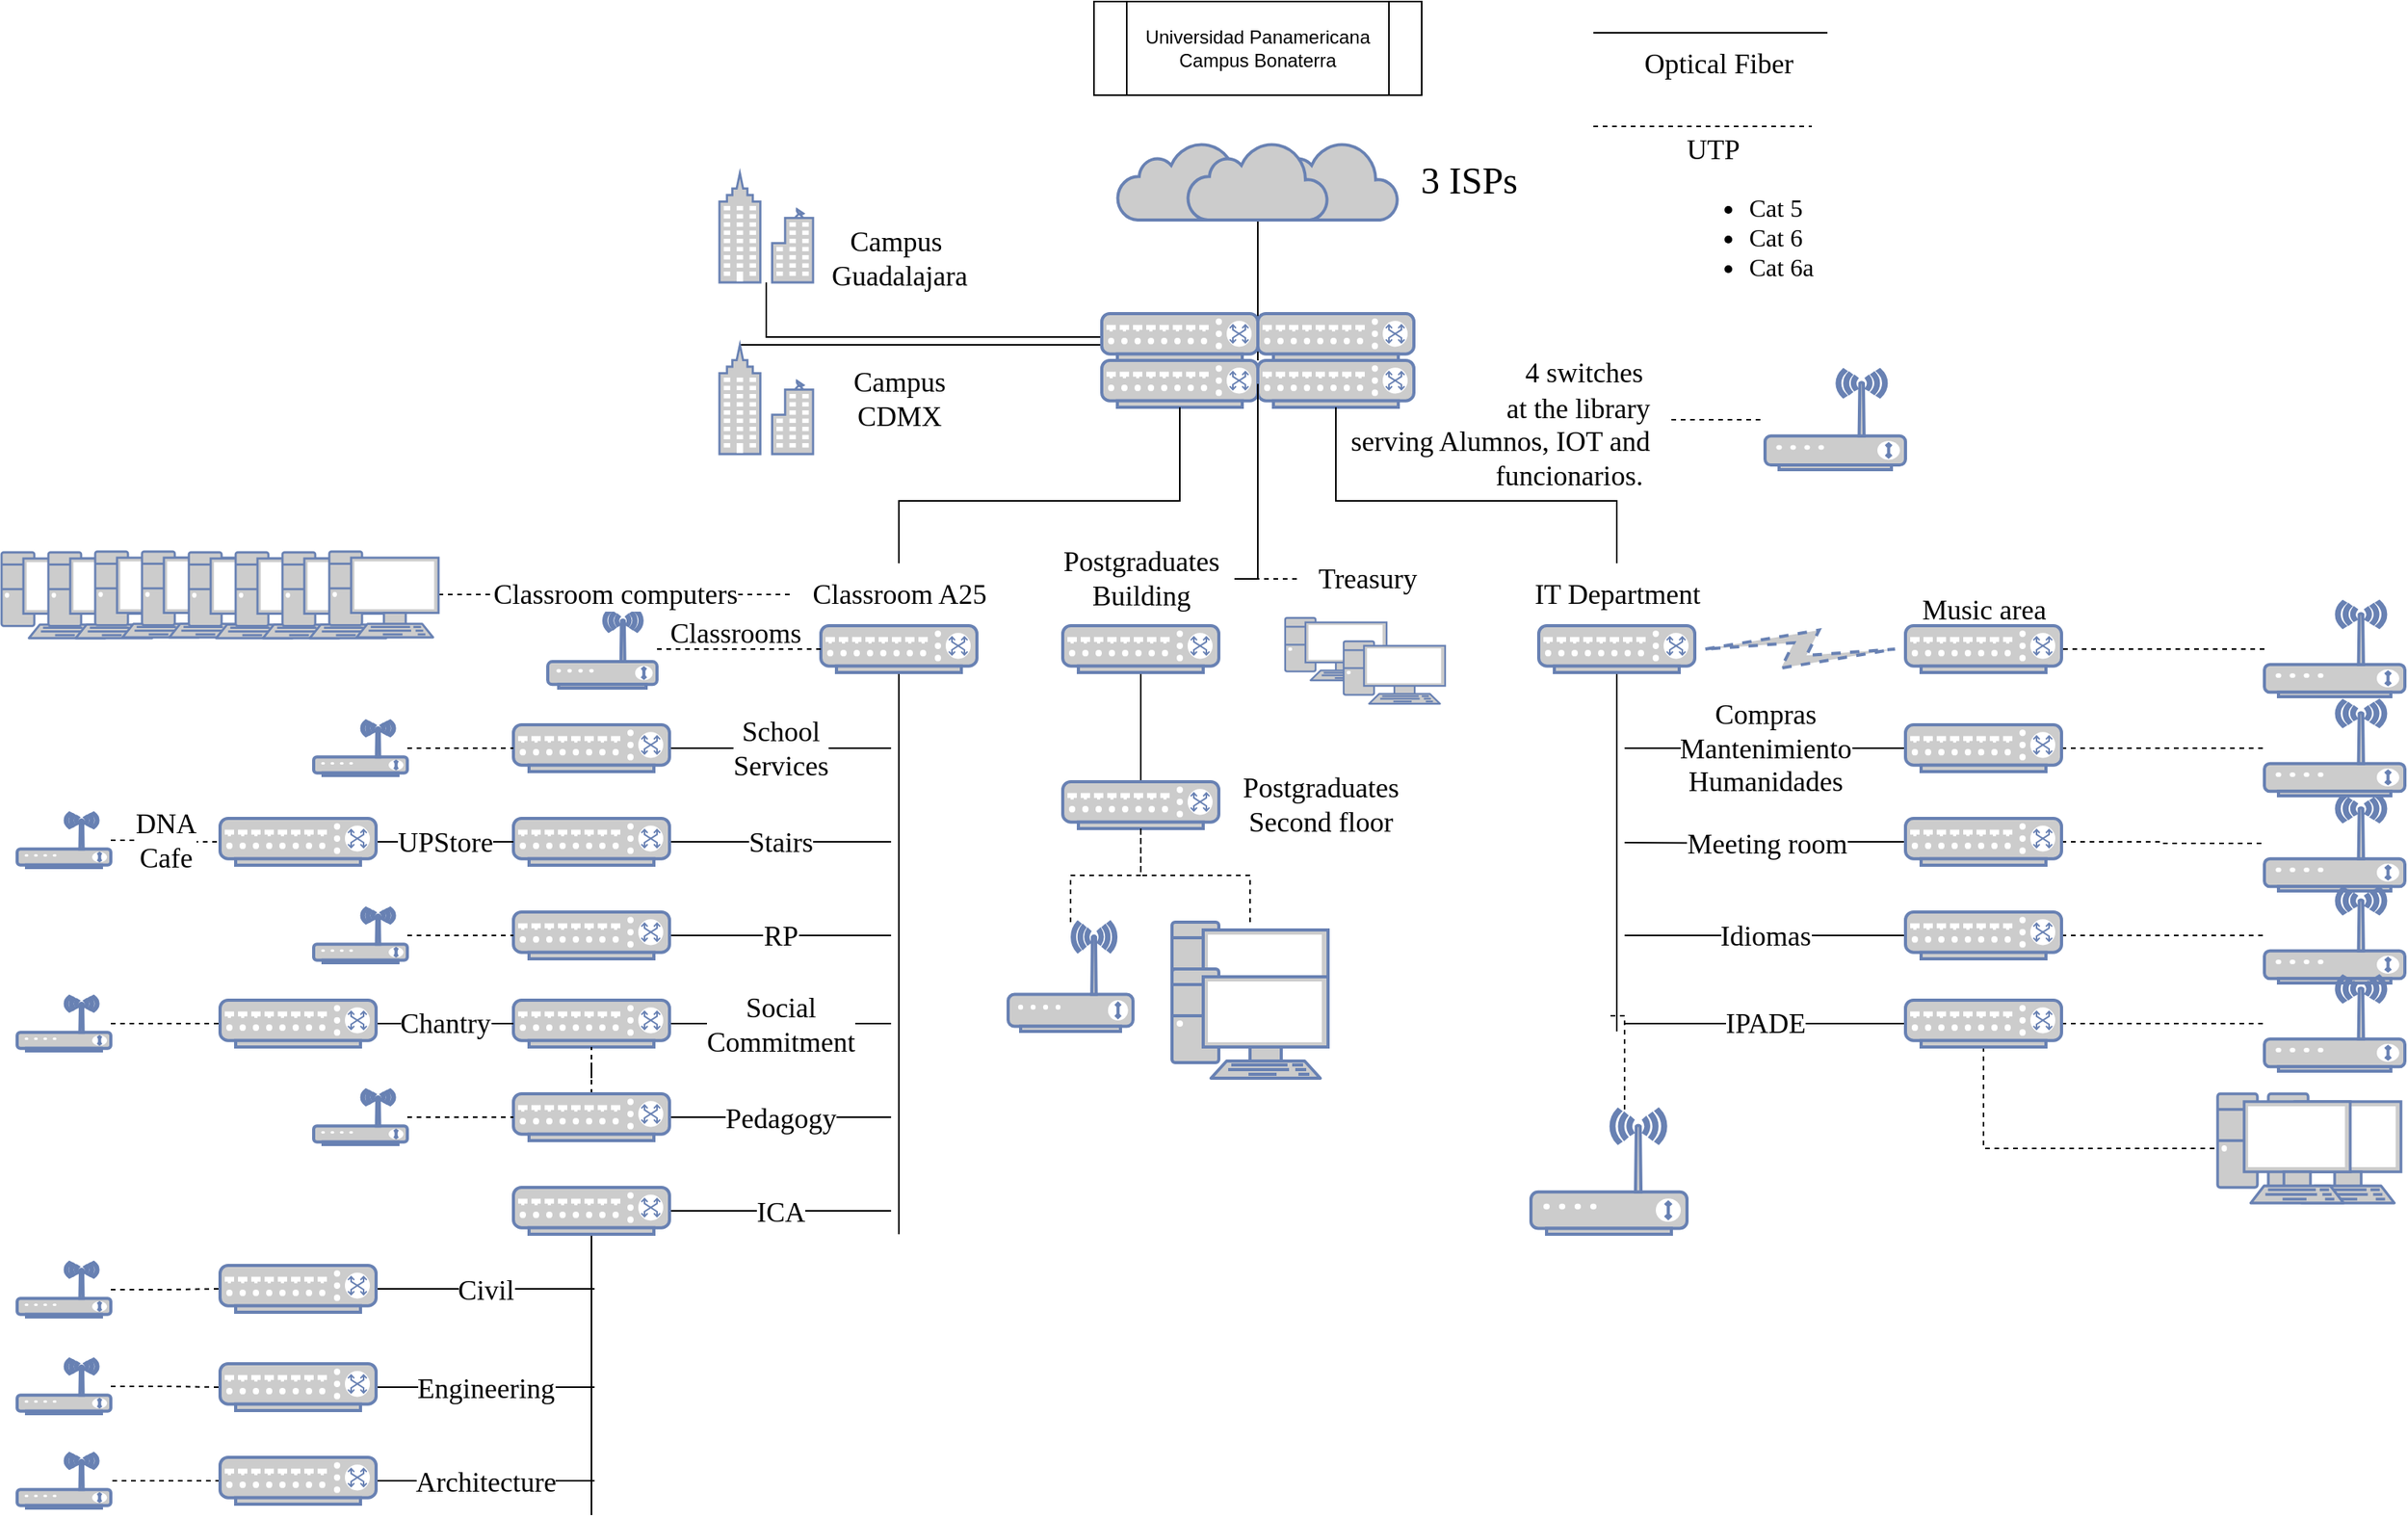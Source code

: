 <mxfile version="20.2.7" type="device"><diagram id="uvhjCgp2KbKJflJAJlZf" name="Page-1"><mxGraphModel dx="3445" dy="1438" grid="1" gridSize="10" guides="1" tooltips="1" connect="1" arrows="1" fold="1" page="1" pageScale="1" pageWidth="850" pageHeight="1100" math="0" shadow="0"><root><mxCell id="0"/><mxCell id="1" parent="0"/><mxCell id="fHPhjT0Yn06oj3d3EqTn-1" value="Universidad Panamericana&lt;br&gt;Campus Bonaterra" style="shape=process;whiteSpace=wrap;html=1;backgroundOutline=1;" parent="1" vertex="1"><mxGeometry x="320" y="20" width="210" height="60" as="geometry"/></mxCell><mxCell id="fHPhjT0Yn06oj3d3EqTn-4" value="" style="html=1;outlineConnect=0;fillColor=#CCCCCC;strokeColor=#6881B3;gradientColor=none;gradientDirection=north;strokeWidth=2;shape=mxgraph.networks.cloud;fontColor=#ffffff;" parent="1" vertex="1"><mxGeometry x="425" y="110" width="90" height="50" as="geometry"/></mxCell><mxCell id="fHPhjT0Yn06oj3d3EqTn-5" value="" style="html=1;outlineConnect=0;fillColor=#CCCCCC;strokeColor=#6881B3;gradientColor=none;gradientDirection=north;strokeWidth=2;shape=mxgraph.networks.cloud;fontColor=#ffffff;" parent="1" vertex="1"><mxGeometry x="335" y="110" width="90" height="50" as="geometry"/></mxCell><mxCell id="fHPhjT0Yn06oj3d3EqTn-12" value="" style="edgeStyle=orthogonalEdgeStyle;rounded=0;orthogonalLoop=1;jettySize=auto;html=1;fontFamily=Times New Roman;fontSize=14;endArrow=none;endFill=0;" parent="1" source="fHPhjT0Yn06oj3d3EqTn-3" target="fHPhjT0Yn06oj3d3EqTn-10" edge="1"><mxGeometry relative="1" as="geometry"><Array as="points"><mxPoint x="425" y="220"/><mxPoint x="425" y="220"/></Array></mxGeometry></mxCell><mxCell id="fHPhjT0Yn06oj3d3EqTn-3" value="" style="html=1;outlineConnect=0;fillColor=#CCCCCC;strokeColor=#6881B3;gradientColor=none;gradientDirection=north;strokeWidth=2;shape=mxgraph.networks.cloud;fontColor=#ffffff;" parent="1" vertex="1"><mxGeometry x="380" y="110" width="90" height="50" as="geometry"/></mxCell><mxCell id="fHPhjT0Yn06oj3d3EqTn-6" value="&lt;font face=&quot;Times New Roman&quot; style=&quot;font-size: 24px;&quot;&gt;3 ISPs&lt;/font&gt;" style="text;html=1;align=center;verticalAlign=middle;resizable=0;points=[];autosize=1;strokeColor=none;fillColor=none;" parent="1" vertex="1"><mxGeometry x="515" y="115" width="90" height="40" as="geometry"/></mxCell><mxCell id="fHPhjT0Yn06oj3d3EqTn-18" value="" style="edgeStyle=orthogonalEdgeStyle;rounded=0;orthogonalLoop=1;jettySize=auto;html=1;fontFamily=Times New Roman;fontSize=18;endArrow=none;endFill=0;" parent="1" source="fHPhjT0Yn06oj3d3EqTn-7" target="fHPhjT0Yn06oj3d3EqTn-13" edge="1"><mxGeometry relative="1" as="geometry"/></mxCell><mxCell id="fHPhjT0Yn06oj3d3EqTn-8" value="" style="fontColor=#0066CC;verticalAlign=top;verticalLabelPosition=bottom;labelPosition=center;align=center;html=1;outlineConnect=0;fillColor=#CCCCCC;strokeColor=#6881B3;gradientColor=none;gradientDirection=north;strokeWidth=2;shape=mxgraph.networks.switch;fontFamily=Times New Roman;fontSize=24;" parent="1" vertex="1"><mxGeometry x="425" y="220" width="100" height="30" as="geometry"/></mxCell><mxCell id="fHPhjT0Yn06oj3d3EqTn-19" value="" style="edgeStyle=orthogonalEdgeStyle;rounded=0;orthogonalLoop=1;jettySize=auto;html=1;fontFamily=Times New Roman;fontSize=18;endArrow=none;endFill=0;entryX=0.22;entryY=0;entryDx=0;entryDy=0;entryPerimeter=0;" parent="1" source="fHPhjT0Yn06oj3d3EqTn-9" target="fHPhjT0Yn06oj3d3EqTn-14" edge="1"><mxGeometry relative="1" as="geometry"><Array as="points"><mxPoint x="375" y="240"/></Array></mxGeometry></mxCell><mxCell id="fHPhjT0Yn06oj3d3EqTn-9" value="" style="fontColor=#0066CC;verticalAlign=top;verticalLabelPosition=bottom;labelPosition=center;align=center;html=1;outlineConnect=0;fillColor=#CCCCCC;strokeColor=#6881B3;gradientColor=none;gradientDirection=north;strokeWidth=2;shape=mxgraph.networks.switch;fontFamily=Times New Roman;fontSize=24;" parent="1" vertex="1"><mxGeometry x="325" y="250" width="100" height="30" as="geometry"/></mxCell><mxCell id="fHPhjT0Yn06oj3d3EqTn-10" value="" style="fontColor=#0066CC;verticalAlign=top;verticalLabelPosition=bottom;labelPosition=center;align=center;html=1;outlineConnect=0;fillColor=#CCCCCC;strokeColor=#6881B3;gradientColor=none;gradientDirection=north;strokeWidth=2;shape=mxgraph.networks.switch;fontFamily=Times New Roman;fontSize=24;" parent="1" vertex="1"><mxGeometry x="425" y="250" width="100" height="30" as="geometry"/></mxCell><mxCell id="fHPhjT0Yn06oj3d3EqTn-93" value="" style="edgeStyle=orthogonalEdgeStyle;rounded=0;orthogonalLoop=1;jettySize=auto;html=1;dashed=1;fontFamily=Times New Roman;fontSize=18;endArrow=none;endFill=0;" parent="1" source="fHPhjT0Yn06oj3d3EqTn-11" target="fHPhjT0Yn06oj3d3EqTn-64" edge="1"><mxGeometry relative="1" as="geometry"/></mxCell><mxCell id="fHPhjT0Yn06oj3d3EqTn-11" value="&lt;div style=&quot;text-align: right;&quot;&gt;&lt;span style=&quot;font-size: 18px; background-color: initial;&quot;&gt;4 switches&amp;nbsp;&lt;/span&gt;&lt;/div&gt;&lt;font style=&quot;font-size: 18px;&quot;&gt;&lt;div style=&quot;text-align: right;&quot;&gt;&lt;span style=&quot;background-color: initial;&quot;&gt;at the library&lt;/span&gt;&lt;/div&gt;&lt;div style=&quot;text-align: right;&quot;&gt;&lt;span style=&quot;background-color: initial;&quot;&gt;serving Alumnos, IOT and&lt;/span&gt;&lt;/div&gt;&lt;div style=&quot;text-align: right;&quot;&gt;&lt;span style=&quot;background-color: initial;&quot;&gt;funcionarios&lt;/span&gt;&lt;span style=&quot;background-color: initial;&quot;&gt;.&amp;nbsp;&lt;/span&gt;&lt;/div&gt;&lt;/font&gt;" style="text;html=1;align=center;verticalAlign=middle;resizable=0;points=[];autosize=1;strokeColor=none;fillColor=none;fontSize=24;fontFamily=Times New Roman;" parent="1" vertex="1"><mxGeometry x="470" y="233" width="220" height="110" as="geometry"/></mxCell><mxCell id="fHPhjT0Yn06oj3d3EqTn-13" value="" style="fontColor=#0066CC;verticalAlign=top;verticalLabelPosition=bottom;labelPosition=center;align=center;html=1;outlineConnect=0;fillColor=#CCCCCC;strokeColor=#6881B3;gradientColor=none;gradientDirection=north;strokeWidth=2;shape=mxgraph.networks.business_center;fontFamily=Times New Roman;fontSize=14;" parent="1" vertex="1"><mxGeometry x="80" y="130" width="60" height="70" as="geometry"/></mxCell><mxCell id="fHPhjT0Yn06oj3d3EqTn-14" value="" style="fontColor=#0066CC;verticalAlign=top;verticalLabelPosition=bottom;labelPosition=center;align=center;html=1;outlineConnect=0;fillColor=#CCCCCC;strokeColor=#6881B3;gradientColor=none;gradientDirection=north;strokeWidth=2;shape=mxgraph.networks.business_center;fontFamily=Times New Roman;fontSize=14;" parent="1" vertex="1"><mxGeometry x="80" y="240" width="60" height="70" as="geometry"/></mxCell><mxCell id="fHPhjT0Yn06oj3d3EqTn-15" value="&lt;font style=&quot;font-size: 18px;&quot;&gt;Campus&amp;nbsp;&lt;br&gt;Guadalajara&lt;/font&gt;" style="text;html=1;align=center;verticalAlign=middle;resizable=0;points=[];autosize=1;strokeColor=none;fillColor=none;fontSize=14;fontFamily=Times New Roman;" parent="1" vertex="1"><mxGeometry x="140" y="155" width="110" height="60" as="geometry"/></mxCell><mxCell id="fHPhjT0Yn06oj3d3EqTn-16" value="Campus&lt;br&gt;CDMX" style="text;html=1;align=center;verticalAlign=middle;resizable=0;points=[];autosize=1;strokeColor=none;fillColor=none;fontSize=18;fontFamily=Times New Roman;" parent="1" vertex="1"><mxGeometry x="155" y="245" width="80" height="60" as="geometry"/></mxCell><mxCell id="fHPhjT0Yn06oj3d3EqTn-20" value="" style="endArrow=none;html=1;rounded=0;fontFamily=Times New Roman;fontSize=18;" parent="1" edge="1"><mxGeometry width="50" height="50" relative="1" as="geometry"><mxPoint x="640" y="40" as="sourcePoint"/><mxPoint x="790" y="40" as="targetPoint"/></mxGeometry></mxCell><mxCell id="fHPhjT0Yn06oj3d3EqTn-21" value="Optical Fiber" style="text;html=1;align=center;verticalAlign=middle;resizable=0;points=[];autosize=1;strokeColor=none;fillColor=none;fontSize=18;fontFamily=Times New Roman;" parent="1" vertex="1"><mxGeometry x="660" y="40" width="120" height="40" as="geometry"/></mxCell><mxCell id="fHPhjT0Yn06oj3d3EqTn-22" value="" style="endArrow=none;dashed=1;html=1;rounded=0;fontFamily=Times New Roman;fontSize=18;" parent="1" edge="1"><mxGeometry width="50" height="50" relative="1" as="geometry"><mxPoint x="640" y="100" as="sourcePoint"/><mxPoint x="780" y="100" as="targetPoint"/></mxGeometry></mxCell><mxCell id="fHPhjT0Yn06oj3d3EqTn-23" value="&lt;div style=&quot;text-align: justify;&quot;&gt;&lt;span style=&quot;background-color: initial;&quot;&gt;&lt;font style=&quot;font-size: 18px;&quot;&gt;UTP&lt;/font&gt;&lt;/span&gt;&lt;/div&gt;&lt;font style=&quot;&quot;&gt;&lt;font size=&quot;3&quot;&gt;&lt;ul&gt;&lt;li style=&quot;text-align: justify;&quot;&gt;&lt;font style=&quot;&quot;&gt;Cat 5&lt;/font&gt;&lt;/li&gt;&lt;li style=&quot;text-align: justify;&quot;&gt;&lt;font style=&quot;&quot;&gt;Cat 6&lt;/font&gt;&lt;/li&gt;&lt;li style=&quot;text-align: justify;&quot;&gt;&lt;font style=&quot;&quot;&gt;Cat 6a&lt;/font&gt;&lt;/li&gt;&lt;/ul&gt;&lt;/font&gt;&lt;/font&gt;" style="text;html=1;align=center;verticalAlign=middle;resizable=0;points=[];autosize=1;strokeColor=none;fillColor=none;fontSize=18;fontFamily=Times New Roman;" parent="1" vertex="1"><mxGeometry x="690" y="100" width="100" height="120" as="geometry"/></mxCell><mxCell id="fHPhjT0Yn06oj3d3EqTn-105" style="edgeStyle=orthogonalEdgeStyle;rounded=0;orthogonalLoop=1;jettySize=auto;html=1;fontFamily=Times New Roman;fontSize=18;endArrow=none;endFill=0;" parent="1" source="fHPhjT0Yn06oj3d3EqTn-26" edge="1"><mxGeometry relative="1" as="geometry"><mxPoint x="195" y="810" as="targetPoint"/></mxGeometry></mxCell><mxCell id="fHPhjT0Yn06oj3d3EqTn-26" value="" style="fontColor=#0066CC;verticalAlign=top;verticalLabelPosition=bottom;labelPosition=center;align=center;html=1;outlineConnect=0;fillColor=#CCCCCC;strokeColor=#6881B3;gradientColor=none;gradientDirection=north;strokeWidth=2;shape=mxgraph.networks.switch;fontFamily=Times New Roman;fontSize=18;" parent="1" vertex="1"><mxGeometry x="145" y="420" width="100" height="30" as="geometry"/></mxCell><mxCell id="fHPhjT0Yn06oj3d3EqTn-52" style="edgeStyle=orthogonalEdgeStyle;rounded=0;orthogonalLoop=1;jettySize=auto;html=1;exitX=0.5;exitY=1;exitDx=0;exitDy=0;exitPerimeter=0;entryX=0.5;entryY=0;entryDx=0;entryDy=0;entryPerimeter=0;fontFamily=Times New Roman;fontSize=18;endArrow=none;endFill=0;" parent="1" source="fHPhjT0Yn06oj3d3EqTn-27" target="fHPhjT0Yn06oj3d3EqTn-51" edge="1"><mxGeometry relative="1" as="geometry"/></mxCell><mxCell id="fHPhjT0Yn06oj3d3EqTn-27" value="" style="fontColor=#0066CC;verticalAlign=top;verticalLabelPosition=bottom;labelPosition=center;align=center;html=1;outlineConnect=0;fillColor=#CCCCCC;strokeColor=#6881B3;gradientColor=none;gradientDirection=north;strokeWidth=2;shape=mxgraph.networks.switch;fontFamily=Times New Roman;fontSize=18;" parent="1" vertex="1"><mxGeometry x="300" y="420" width="100" height="30" as="geometry"/></mxCell><mxCell id="fHPhjT0Yn06oj3d3EqTn-87" style="edgeStyle=orthogonalEdgeStyle;rounded=0;orthogonalLoop=1;jettySize=auto;html=1;fontFamily=Times New Roman;fontSize=18;endArrow=none;endFill=0;" parent="1" source="fHPhjT0Yn06oj3d3EqTn-28" edge="1"><mxGeometry relative="1" as="geometry"><mxPoint x="655" y="680.0" as="targetPoint"/></mxGeometry></mxCell><mxCell id="fHPhjT0Yn06oj3d3EqTn-28" value="" style="fontColor=#0066CC;verticalAlign=top;verticalLabelPosition=bottom;labelPosition=center;align=center;html=1;outlineConnect=0;fillColor=#CCCCCC;strokeColor=#6881B3;gradientColor=none;gradientDirection=north;strokeWidth=2;shape=mxgraph.networks.switch;fontFamily=Times New Roman;fontSize=18;" parent="1" vertex="1"><mxGeometry x="605" y="420" width="100" height="30" as="geometry"/></mxCell><mxCell id="fHPhjT0Yn06oj3d3EqTn-7" value="" style="fontColor=#0066CC;verticalAlign=top;verticalLabelPosition=bottom;labelPosition=center;align=center;html=1;outlineConnect=0;fillColor=#CCCCCC;strokeColor=#6881B3;gradientColor=none;gradientDirection=north;strokeWidth=2;shape=mxgraph.networks.switch;fontFamily=Times New Roman;fontSize=24;" parent="1" vertex="1"><mxGeometry x="325" y="220" width="100" height="30" as="geometry"/></mxCell><mxCell id="fHPhjT0Yn06oj3d3EqTn-32" value="" style="edgeStyle=orthogonalEdgeStyle;rounded=0;orthogonalLoop=1;jettySize=auto;html=1;fontFamily=Times New Roman;fontSize=18;endArrow=none;endFill=0;entryX=1;entryY=0.5;entryDx=0;entryDy=0;entryPerimeter=0;" parent="1" source="fHPhjT0Yn06oj3d3EqTn-29" target="fHPhjT0Yn06oj3d3EqTn-9" edge="1"><mxGeometry relative="1" as="geometry"><mxPoint x="425" y="300" as="targetPoint"/><Array as="points"><mxPoint x="425" y="310"/><mxPoint x="425" y="310"/></Array></mxGeometry></mxCell><mxCell id="fHPhjT0Yn06oj3d3EqTn-29" value="Postgraduates&lt;br&gt;Building" style="text;html=1;align=center;verticalAlign=middle;resizable=0;points=[];autosize=1;strokeColor=none;fillColor=none;fontSize=18;fontFamily=Times New Roman;" parent="1" vertex="1"><mxGeometry x="290" y="360" width="120" height="60" as="geometry"/></mxCell><mxCell id="fHPhjT0Yn06oj3d3EqTn-36" style="edgeStyle=orthogonalEdgeStyle;rounded=0;orthogonalLoop=1;jettySize=auto;html=1;entryX=0.5;entryY=1;entryDx=0;entryDy=0;entryPerimeter=0;fontFamily=Times New Roman;fontSize=18;endArrow=none;endFill=0;" parent="1" source="fHPhjT0Yn06oj3d3EqTn-30" target="fHPhjT0Yn06oj3d3EqTn-10" edge="1"><mxGeometry relative="1" as="geometry"><Array as="points"><mxPoint x="655" y="340"/><mxPoint x="475" y="340"/></Array></mxGeometry></mxCell><mxCell id="fHPhjT0Yn06oj3d3EqTn-30" value="IT Department" style="text;html=1;align=center;verticalAlign=middle;resizable=0;points=[];autosize=1;strokeColor=none;fillColor=none;fontSize=18;fontFamily=Times New Roman;" parent="1" vertex="1"><mxGeometry x="590" y="380" width="130" height="40" as="geometry"/></mxCell><mxCell id="fHPhjT0Yn06oj3d3EqTn-35" style="edgeStyle=orthogonalEdgeStyle;rounded=0;orthogonalLoop=1;jettySize=auto;html=1;fontFamily=Times New Roman;fontSize=18;endArrow=none;endFill=0;" parent="1" source="fHPhjT0Yn06oj3d3EqTn-31" target="fHPhjT0Yn06oj3d3EqTn-9" edge="1"><mxGeometry relative="1" as="geometry"><Array as="points"><mxPoint x="195" y="340"/><mxPoint x="375" y="340"/></Array></mxGeometry></mxCell><mxCell id="fHPhjT0Yn06oj3d3EqTn-31" value="Classroom A25" style="text;html=1;align=center;verticalAlign=middle;resizable=0;points=[];autosize=1;strokeColor=none;fillColor=none;fontSize=18;fontFamily=Times New Roman;" parent="1" vertex="1"><mxGeometry x="125" y="380" width="140" height="40" as="geometry"/></mxCell><mxCell id="fHPhjT0Yn06oj3d3EqTn-41" value="" style="edgeStyle=orthogonalEdgeStyle;rounded=0;orthogonalLoop=1;jettySize=auto;html=1;fontFamily=Times New Roman;fontSize=18;endArrow=none;endFill=0;dashed=1;" parent="1" source="fHPhjT0Yn06oj3d3EqTn-40" target="fHPhjT0Yn06oj3d3EqTn-29" edge="1"><mxGeometry relative="1" as="geometry"/></mxCell><mxCell id="fHPhjT0Yn06oj3d3EqTn-40" value="Treasury" style="text;html=1;align=center;verticalAlign=middle;resizable=0;points=[];autosize=1;strokeColor=none;fillColor=none;fontSize=18;fontFamily=Times New Roman;" parent="1" vertex="1"><mxGeometry x="450" y="370" width="90" height="40" as="geometry"/></mxCell><mxCell id="fHPhjT0Yn06oj3d3EqTn-43" value="" style="fontColor=#0066CC;verticalAlign=top;verticalLabelPosition=bottom;labelPosition=center;align=center;html=1;outlineConnect=0;fillColor=#CCCCCC;strokeColor=#6881B3;gradientColor=none;gradientDirection=north;strokeWidth=2;shape=mxgraph.networks.pc;fontFamily=Times New Roman;fontSize=18;" parent="1" vertex="1"><mxGeometry x="442.5" y="415" width="65" height="40" as="geometry"/></mxCell><mxCell id="fHPhjT0Yn06oj3d3EqTn-44" value="" style="fontColor=#0066CC;verticalAlign=top;verticalLabelPosition=bottom;labelPosition=center;align=center;html=1;outlineConnect=0;fillColor=#CCCCCC;strokeColor=#6881B3;gradientColor=none;gradientDirection=north;strokeWidth=2;shape=mxgraph.networks.pc;fontFamily=Times New Roman;fontSize=18;" parent="1" vertex="1"><mxGeometry x="480" y="430" width="65" height="40" as="geometry"/></mxCell><mxCell id="fHPhjT0Yn06oj3d3EqTn-51" value="" style="fontColor=#0066CC;verticalAlign=top;verticalLabelPosition=bottom;labelPosition=center;align=center;html=1;outlineConnect=0;fillColor=#CCCCCC;strokeColor=#6881B3;gradientColor=none;gradientDirection=north;strokeWidth=2;shape=mxgraph.networks.switch;fontFamily=Times New Roman;fontSize=18;" parent="1" vertex="1"><mxGeometry x="300" y="520" width="100" height="30" as="geometry"/></mxCell><mxCell id="fHPhjT0Yn06oj3d3EqTn-53" value="Postgraduates&lt;br&gt;Second floor" style="text;html=1;align=center;verticalAlign=middle;resizable=0;points=[];autosize=1;strokeColor=none;fillColor=none;fontSize=18;fontFamily=Times New Roman;" parent="1" vertex="1"><mxGeometry x="405" y="505" width="120" height="60" as="geometry"/></mxCell><mxCell id="fHPhjT0Yn06oj3d3EqTn-56" value="" style="edgeStyle=orthogonalEdgeStyle;rounded=0;orthogonalLoop=1;jettySize=auto;html=1;fontFamily=Times New Roman;fontSize=18;endArrow=none;endFill=0;dashed=1;" parent="1" source="fHPhjT0Yn06oj3d3EqTn-55" target="fHPhjT0Yn06oj3d3EqTn-51" edge="1"><mxGeometry relative="1" as="geometry"/></mxCell><mxCell id="fHPhjT0Yn06oj3d3EqTn-55" value="" style="fontColor=#0066CC;verticalAlign=top;verticalLabelPosition=bottom;labelPosition=center;align=center;html=1;outlineConnect=0;fillColor=#CCCCCC;strokeColor=#6881B3;gradientColor=none;gradientDirection=north;strokeWidth=2;shape=mxgraph.networks.wireless_modem;fontFamily=Times New Roman;fontSize=18;" parent="1" vertex="1"><mxGeometry x="265" y="610" width="80" height="70" as="geometry"/></mxCell><mxCell id="fHPhjT0Yn06oj3d3EqTn-61" value="" style="edgeStyle=orthogonalEdgeStyle;rounded=0;orthogonalLoop=1;jettySize=auto;html=1;dashed=1;fontFamily=Times New Roman;fontSize=18;endArrow=none;endFill=0;entryX=0.5;entryY=1;entryDx=0;entryDy=0;entryPerimeter=0;" parent="1" source="fHPhjT0Yn06oj3d3EqTn-59" target="fHPhjT0Yn06oj3d3EqTn-51" edge="1"><mxGeometry relative="1" as="geometry"/></mxCell><mxCell id="fHPhjT0Yn06oj3d3EqTn-59" value="" style="fontColor=#0066CC;verticalAlign=top;verticalLabelPosition=bottom;labelPosition=center;align=center;html=1;outlineConnect=0;fillColor=#CCCCCC;strokeColor=#6881B3;gradientColor=none;gradientDirection=north;strokeWidth=2;shape=mxgraph.networks.pc;fontFamily=Times New Roman;fontSize=18;" parent="1" vertex="1"><mxGeometry x="370" y="610" width="100" height="70" as="geometry"/></mxCell><mxCell id="fHPhjT0Yn06oj3d3EqTn-60" value="" style="fontColor=#0066CC;verticalAlign=top;verticalLabelPosition=bottom;labelPosition=center;align=center;html=1;outlineConnect=0;fillColor=#CCCCCC;strokeColor=#6881B3;gradientColor=none;gradientDirection=north;strokeWidth=2;shape=mxgraph.networks.pc;fontFamily=Times New Roman;fontSize=18;" parent="1" vertex="1"><mxGeometry x="370" y="640" width="100" height="70" as="geometry"/></mxCell><mxCell id="fHPhjT0Yn06oj3d3EqTn-78" style="edgeStyle=orthogonalEdgeStyle;rounded=0;orthogonalLoop=1;jettySize=auto;html=1;dashed=1;fontFamily=Times New Roman;fontSize=18;endArrow=none;endFill=0;" parent="1" source="fHPhjT0Yn06oj3d3EqTn-62" target="fHPhjT0Yn06oj3d3EqTn-76" edge="1"><mxGeometry relative="1" as="geometry"/></mxCell><mxCell id="fHPhjT0Yn06oj3d3EqTn-83" value="Compras&lt;br&gt;Mantenimiento&lt;br&gt;Humanidades" style="edgeStyle=orthogonalEdgeStyle;rounded=0;orthogonalLoop=1;jettySize=auto;html=1;fontFamily=Times New Roman;fontSize=18;endArrow=none;endFill=0;" parent="1" source="fHPhjT0Yn06oj3d3EqTn-62" edge="1"><mxGeometry relative="1" as="geometry"><mxPoint x="660" y="498.5" as="targetPoint"/></mxGeometry></mxCell><mxCell id="fHPhjT0Yn06oj3d3EqTn-62" value="" style="fontColor=#0066CC;verticalAlign=top;verticalLabelPosition=bottom;labelPosition=center;align=center;html=1;outlineConnect=0;fillColor=#CCCCCC;strokeColor=#6881B3;gradientColor=none;gradientDirection=north;strokeWidth=2;shape=mxgraph.networks.switch;fontFamily=Times New Roman;fontSize=18;" parent="1" vertex="1"><mxGeometry x="840" y="483.5" width="100" height="30" as="geometry"/></mxCell><mxCell id="fHPhjT0Yn06oj3d3EqTn-64" value="" style="fontColor=#0066CC;verticalAlign=top;verticalLabelPosition=bottom;labelPosition=center;align=center;html=1;outlineConnect=0;fillColor=#CCCCCC;strokeColor=#6881B3;gradientColor=none;gradientDirection=north;strokeWidth=2;shape=mxgraph.networks.wireless_modem;fontFamily=Times New Roman;fontSize=18;" parent="1" vertex="1"><mxGeometry x="750" y="256" width="90" height="64" as="geometry"/></mxCell><mxCell id="fHPhjT0Yn06oj3d3EqTn-77" style="edgeStyle=orthogonalEdgeStyle;rounded=0;orthogonalLoop=1;jettySize=auto;html=1;dashed=1;fontFamily=Times New Roman;fontSize=18;endArrow=none;endFill=0;" parent="1" source="fHPhjT0Yn06oj3d3EqTn-66" target="fHPhjT0Yn06oj3d3EqTn-75" edge="1"><mxGeometry relative="1" as="geometry"/></mxCell><mxCell id="fHPhjT0Yn06oj3d3EqTn-88" value="Idiomas" style="edgeStyle=orthogonalEdgeStyle;rounded=0;orthogonalLoop=1;jettySize=auto;html=1;fontFamily=Times New Roman;fontSize=18;endArrow=none;endFill=0;" parent="1" source="fHPhjT0Yn06oj3d3EqTn-66" edge="1"><mxGeometry relative="1" as="geometry"><mxPoint x="660" y="618.5" as="targetPoint"/></mxGeometry></mxCell><mxCell id="fHPhjT0Yn06oj3d3EqTn-66" value="" style="fontColor=#0066CC;verticalAlign=top;verticalLabelPosition=bottom;labelPosition=center;align=center;html=1;outlineConnect=0;fillColor=#CCCCCC;strokeColor=#6881B3;gradientColor=none;gradientDirection=north;strokeWidth=2;shape=mxgraph.networks.switch;fontFamily=Times New Roman;fontSize=18;" parent="1" vertex="1"><mxGeometry x="840" y="603.5" width="100" height="30" as="geometry"/></mxCell><mxCell id="fHPhjT0Yn06oj3d3EqTn-79" style="edgeStyle=orthogonalEdgeStyle;rounded=0;orthogonalLoop=1;jettySize=auto;html=1;dashed=1;fontFamily=Times New Roman;fontSize=18;endArrow=none;endFill=0;" parent="1" source="fHPhjT0Yn06oj3d3EqTn-67" target="fHPhjT0Yn06oj3d3EqTn-74" edge="1"><mxGeometry relative="1" as="geometry"/></mxCell><mxCell id="fHPhjT0Yn06oj3d3EqTn-81" value="Meeting room" style="edgeStyle=orthogonalEdgeStyle;rounded=0;orthogonalLoop=1;jettySize=auto;html=1;fontFamily=Times New Roman;fontSize=18;endArrow=none;endFill=0;" parent="1" source="fHPhjT0Yn06oj3d3EqTn-67" edge="1"><mxGeometry relative="1" as="geometry"><mxPoint x="660" y="559" as="targetPoint"/></mxGeometry></mxCell><mxCell id="fHPhjT0Yn06oj3d3EqTn-67" value="" style="fontColor=#0066CC;verticalAlign=top;verticalLabelPosition=bottom;labelPosition=center;align=center;html=1;outlineConnect=0;fillColor=#CCCCCC;strokeColor=#6881B3;gradientColor=none;gradientDirection=north;strokeWidth=2;shape=mxgraph.networks.switch;fontFamily=Times New Roman;fontSize=18;" parent="1" vertex="1"><mxGeometry x="840" y="543.5" width="100" height="30" as="geometry"/></mxCell><mxCell id="fHPhjT0Yn06oj3d3EqTn-69" value="" style="html=1;outlineConnect=0;fillColor=#CCCCCC;strokeColor=#6881B3;gradientColor=none;gradientDirection=north;strokeWidth=2;shape=mxgraph.networks.comm_link_edge;html=1;rounded=0;dashed=1;fontFamily=Times New Roman;fontSize=18;endArrow=none;endFill=0;exitX=1;exitY=0.5;exitDx=0;exitDy=0;exitPerimeter=0;" parent="1" source="fHPhjT0Yn06oj3d3EqTn-28" edge="1"><mxGeometry width="100" height="100" relative="1" as="geometry"><mxPoint x="770" y="510" as="sourcePoint"/><mxPoint x="840" y="435" as="targetPoint"/></mxGeometry></mxCell><mxCell id="fHPhjT0Yn06oj3d3EqTn-70" value="Music area" style="text;html=1;align=center;verticalAlign=middle;resizable=0;points=[];autosize=1;strokeColor=none;fillColor=none;fontSize=18;fontFamily=Times New Roman;" parent="1" vertex="1"><mxGeometry x="840" y="390" width="100" height="40" as="geometry"/></mxCell><mxCell id="fHPhjT0Yn06oj3d3EqTn-71" value="" style="fontColor=#0066CC;verticalAlign=top;verticalLabelPosition=bottom;labelPosition=center;align=center;html=1;outlineConnect=0;fillColor=#CCCCCC;strokeColor=#6881B3;gradientColor=none;gradientDirection=north;strokeWidth=2;shape=mxgraph.networks.switch;fontFamily=Times New Roman;fontSize=18;" parent="1" vertex="1"><mxGeometry x="840" y="420" width="100" height="30" as="geometry"/></mxCell><mxCell id="fHPhjT0Yn06oj3d3EqTn-73" value="" style="edgeStyle=orthogonalEdgeStyle;rounded=0;orthogonalLoop=1;jettySize=auto;html=1;dashed=1;fontFamily=Times New Roman;fontSize=18;endArrow=none;endFill=0;" parent="1" source="fHPhjT0Yn06oj3d3EqTn-72" target="fHPhjT0Yn06oj3d3EqTn-71" edge="1"><mxGeometry relative="1" as="geometry"/></mxCell><mxCell id="fHPhjT0Yn06oj3d3EqTn-72" value="" style="fontColor=#0066CC;verticalAlign=top;verticalLabelPosition=bottom;labelPosition=center;align=center;html=1;outlineConnect=0;fillColor=#CCCCCC;strokeColor=#6881B3;gradientColor=none;gradientDirection=north;strokeWidth=2;shape=mxgraph.networks.wireless_modem;fontFamily=Times New Roman;fontSize=18;" parent="1" vertex="1"><mxGeometry x="1070" y="404.5" width="90" height="61" as="geometry"/></mxCell><mxCell id="fHPhjT0Yn06oj3d3EqTn-74" value="" style="fontColor=#0066CC;verticalAlign=top;verticalLabelPosition=bottom;labelPosition=center;align=center;html=1;outlineConnect=0;fillColor=#CCCCCC;strokeColor=#6881B3;gradientColor=none;gradientDirection=north;strokeWidth=2;shape=mxgraph.networks.wireless_modem;fontFamily=Times New Roman;fontSize=18;" parent="1" vertex="1"><mxGeometry x="1070" y="529" width="90" height="61" as="geometry"/></mxCell><mxCell id="fHPhjT0Yn06oj3d3EqTn-75" value="" style="fontColor=#0066CC;verticalAlign=top;verticalLabelPosition=bottom;labelPosition=center;align=center;html=1;outlineConnect=0;fillColor=#CCCCCC;strokeColor=#6881B3;gradientColor=none;gradientDirection=north;strokeWidth=2;shape=mxgraph.networks.wireless_modem;fontFamily=Times New Roman;fontSize=18;" parent="1" vertex="1"><mxGeometry x="1070" y="588" width="90" height="61" as="geometry"/></mxCell><mxCell id="fHPhjT0Yn06oj3d3EqTn-76" value="" style="fontColor=#0066CC;verticalAlign=top;verticalLabelPosition=bottom;labelPosition=center;align=center;html=1;outlineConnect=0;fillColor=#CCCCCC;strokeColor=#6881B3;gradientColor=none;gradientDirection=north;strokeWidth=2;shape=mxgraph.networks.wireless_modem;fontFamily=Times New Roman;fontSize=18;" parent="1" vertex="1"><mxGeometry x="1070" y="468" width="90" height="61" as="geometry"/></mxCell><mxCell id="fHPhjT0Yn06oj3d3EqTn-84" style="edgeStyle=orthogonalEdgeStyle;rounded=0;orthogonalLoop=1;jettySize=auto;html=1;dashed=1;fontFamily=Times New Roman;fontSize=18;endArrow=none;endFill=0;" parent="1" source="fHPhjT0Yn06oj3d3EqTn-85" target="fHPhjT0Yn06oj3d3EqTn-86" edge="1"><mxGeometry relative="1" as="geometry"><mxPoint x="1070" y="675" as="targetPoint"/></mxGeometry></mxCell><mxCell id="fHPhjT0Yn06oj3d3EqTn-89" value="IPADE" style="edgeStyle=orthogonalEdgeStyle;rounded=0;orthogonalLoop=1;jettySize=auto;html=1;fontFamily=Times New Roman;fontSize=18;endArrow=none;endFill=0;" parent="1" source="fHPhjT0Yn06oj3d3EqTn-85" edge="1"><mxGeometry relative="1" as="geometry"><mxPoint x="660" y="675.0" as="targetPoint"/></mxGeometry></mxCell><mxCell id="fHPhjT0Yn06oj3d3EqTn-92" style="edgeStyle=orthogonalEdgeStyle;rounded=0;orthogonalLoop=1;jettySize=auto;html=1;entryX=0;entryY=0.5;entryDx=0;entryDy=0;entryPerimeter=0;fontFamily=Times New Roman;fontSize=18;endArrow=none;endFill=0;dashed=1;" parent="1" source="fHPhjT0Yn06oj3d3EqTn-85" target="fHPhjT0Yn06oj3d3EqTn-91" edge="1"><mxGeometry relative="1" as="geometry"><Array as="points"><mxPoint x="890" y="755"/></Array></mxGeometry></mxCell><mxCell id="fHPhjT0Yn06oj3d3EqTn-85" value="" style="fontColor=#0066CC;verticalAlign=top;verticalLabelPosition=bottom;labelPosition=center;align=center;html=1;outlineConnect=0;fillColor=#CCCCCC;strokeColor=#6881B3;gradientColor=none;gradientDirection=north;strokeWidth=2;shape=mxgraph.networks.switch;fontFamily=Times New Roman;fontSize=18;" parent="1" vertex="1"><mxGeometry x="840" y="660" width="100" height="30" as="geometry"/></mxCell><mxCell id="fHPhjT0Yn06oj3d3EqTn-86" value="" style="fontColor=#0066CC;verticalAlign=top;verticalLabelPosition=bottom;labelPosition=center;align=center;html=1;outlineConnect=0;fillColor=#CCCCCC;strokeColor=#6881B3;gradientColor=none;gradientDirection=north;strokeWidth=2;shape=mxgraph.networks.wireless_modem;fontFamily=Times New Roman;fontSize=18;" parent="1" vertex="1"><mxGeometry x="1070" y="644.5" width="90" height="61" as="geometry"/></mxCell><mxCell id="fHPhjT0Yn06oj3d3EqTn-90" value="" style="fontColor=#0066CC;verticalAlign=top;verticalLabelPosition=bottom;labelPosition=center;align=center;html=1;outlineConnect=0;fillColor=#CCCCCC;strokeColor=#6881B3;gradientColor=none;gradientDirection=north;strokeWidth=2;shape=mxgraph.networks.pc;fontFamily=Times New Roman;fontSize=18;" parent="1" vertex="1"><mxGeometry x="1072.5" y="720" width="85" height="70" as="geometry"/></mxCell><mxCell id="fHPhjT0Yn06oj3d3EqTn-91" value="" style="fontColor=#0066CC;verticalAlign=top;verticalLabelPosition=bottom;labelPosition=center;align=center;html=1;outlineConnect=0;fillColor=#CCCCCC;strokeColor=#6881B3;gradientColor=none;gradientDirection=north;strokeWidth=2;shape=mxgraph.networks.pc;fontFamily=Times New Roman;fontSize=18;" parent="1" vertex="1"><mxGeometry x="1040" y="720" width="85" height="70" as="geometry"/></mxCell><mxCell id="fHPhjT0Yn06oj3d3EqTn-96" style="edgeStyle=orthogonalEdgeStyle;rounded=0;orthogonalLoop=1;jettySize=auto;html=1;dashed=1;fontFamily=Times New Roman;fontSize=18;endArrow=none;endFill=0;" parent="1" source="fHPhjT0Yn06oj3d3EqTn-95" edge="1"><mxGeometry relative="1" as="geometry"><mxPoint x="650" y="670" as="targetPoint"/><Array as="points"><mxPoint x="660" y="670"/></Array></mxGeometry></mxCell><mxCell id="fHPhjT0Yn06oj3d3EqTn-95" value="" style="fontColor=#0066CC;verticalAlign=top;verticalLabelPosition=bottom;labelPosition=center;align=center;html=1;outlineConnect=0;fillColor=#CCCCCC;strokeColor=#6881B3;gradientColor=none;gradientDirection=north;strokeWidth=2;shape=mxgraph.networks.wireless_modem;fontFamily=Times New Roman;fontSize=18;" parent="1" vertex="1"><mxGeometry x="600" y="730" width="100" height="80" as="geometry"/></mxCell><mxCell id="fHPhjT0Yn06oj3d3EqTn-106" value="School&lt;br&gt;Services" style="edgeStyle=orthogonalEdgeStyle;rounded=0;orthogonalLoop=1;jettySize=auto;html=1;fontFamily=Times New Roman;fontSize=18;endArrow=none;endFill=0;" parent="1" source="fHPhjT0Yn06oj3d3EqTn-97" edge="1"><mxGeometry relative="1" as="geometry"><mxPoint x="190" y="498.5" as="targetPoint"/></mxGeometry></mxCell><mxCell id="fHPhjT0Yn06oj3d3EqTn-97" value="" style="fontColor=#0066CC;verticalAlign=top;verticalLabelPosition=bottom;labelPosition=center;align=center;html=1;outlineConnect=0;fillColor=#CCCCCC;strokeColor=#6881B3;gradientColor=none;gradientDirection=north;strokeWidth=2;shape=mxgraph.networks.switch;fontFamily=Times New Roman;fontSize=18;" parent="1" vertex="1"><mxGeometry x="-52" y="483.5" width="100" height="30" as="geometry"/></mxCell><mxCell id="fHPhjT0Yn06oj3d3EqTn-107" value="Stairs" style="edgeStyle=orthogonalEdgeStyle;rounded=0;orthogonalLoop=1;jettySize=auto;html=1;fontFamily=Times New Roman;fontSize=18;endArrow=none;endFill=0;" parent="1" source="fHPhjT0Yn06oj3d3EqTn-98" edge="1"><mxGeometry relative="1" as="geometry"><mxPoint x="190" y="558.5" as="targetPoint"/></mxGeometry></mxCell><mxCell id="fHPhjT0Yn06oj3d3EqTn-98" value="" style="fontColor=#0066CC;verticalAlign=top;verticalLabelPosition=bottom;labelPosition=center;align=center;html=1;outlineConnect=0;fillColor=#CCCCCC;strokeColor=#6881B3;gradientColor=none;gradientDirection=north;strokeWidth=2;shape=mxgraph.networks.switch;fontFamily=Times New Roman;fontSize=18;" parent="1" vertex="1"><mxGeometry x="-52" y="543.5" width="100" height="30" as="geometry"/></mxCell><mxCell id="fHPhjT0Yn06oj3d3EqTn-108" value="RP" style="edgeStyle=orthogonalEdgeStyle;rounded=0;orthogonalLoop=1;jettySize=auto;html=1;fontFamily=Times New Roman;fontSize=18;endArrow=none;endFill=0;" parent="1" source="fHPhjT0Yn06oj3d3EqTn-99" edge="1"><mxGeometry relative="1" as="geometry"><mxPoint x="190" y="618.5" as="targetPoint"/></mxGeometry></mxCell><mxCell id="fHPhjT0Yn06oj3d3EqTn-99" value="" style="fontColor=#0066CC;verticalAlign=top;verticalLabelPosition=bottom;labelPosition=center;align=center;html=1;outlineConnect=0;fillColor=#CCCCCC;strokeColor=#6881B3;gradientColor=none;gradientDirection=north;strokeWidth=2;shape=mxgraph.networks.switch;fontFamily=Times New Roman;fontSize=18;" parent="1" vertex="1"><mxGeometry x="-52" y="603.5" width="100" height="30" as="geometry"/></mxCell><mxCell id="fHPhjT0Yn06oj3d3EqTn-104" style="edgeStyle=orthogonalEdgeStyle;rounded=0;orthogonalLoop=1;jettySize=auto;html=1;entryX=0;entryY=0.5;entryDx=0;entryDy=0;entryPerimeter=0;dashed=1;fontFamily=Times New Roman;fontSize=18;endArrow=none;endFill=0;" parent="1" source="fHPhjT0Yn06oj3d3EqTn-100" target="fHPhjT0Yn06oj3d3EqTn-26" edge="1"><mxGeometry relative="1" as="geometry"/></mxCell><mxCell id="fHPhjT0Yn06oj3d3EqTn-100" value="" style="fontColor=#0066CC;verticalAlign=top;verticalLabelPosition=bottom;labelPosition=center;align=center;html=1;outlineConnect=0;fillColor=#CCCCCC;strokeColor=#6881B3;gradientColor=none;gradientDirection=north;strokeWidth=2;shape=mxgraph.networks.wireless_modem;fontFamily=Times New Roman;fontSize=18;" parent="1" vertex="1"><mxGeometry x="-30" y="410" width="70" height="50" as="geometry"/></mxCell><mxCell id="fHPhjT0Yn06oj3d3EqTn-109" value="Social&lt;br&gt;Commitment" style="edgeStyle=orthogonalEdgeStyle;rounded=0;orthogonalLoop=1;jettySize=auto;html=1;fontFamily=Times New Roman;fontSize=18;endArrow=none;endFill=0;" parent="1" source="fHPhjT0Yn06oj3d3EqTn-101" edge="1"><mxGeometry relative="1" as="geometry"><mxPoint x="190" y="675" as="targetPoint"/></mxGeometry></mxCell><mxCell id="fHPhjT0Yn06oj3d3EqTn-101" value="" style="fontColor=#0066CC;verticalAlign=top;verticalLabelPosition=bottom;labelPosition=center;align=center;html=1;outlineConnect=0;fillColor=#CCCCCC;strokeColor=#6881B3;gradientColor=none;gradientDirection=north;strokeWidth=2;shape=mxgraph.networks.switch;fontFamily=Times New Roman;fontSize=18;" parent="1" vertex="1"><mxGeometry x="-52" y="660" width="100" height="30" as="geometry"/></mxCell><mxCell id="fHPhjT0Yn06oj3d3EqTn-110" value="Pedagogy" style="edgeStyle=orthogonalEdgeStyle;rounded=0;orthogonalLoop=1;jettySize=auto;html=1;fontFamily=Times New Roman;fontSize=18;endArrow=none;endFill=0;" parent="1" source="fHPhjT0Yn06oj3d3EqTn-102" edge="1"><mxGeometry relative="1" as="geometry"><mxPoint x="190" y="735" as="targetPoint"/></mxGeometry></mxCell><mxCell id="fHPhjT0Yn06oj3d3EqTn-120" value="" style="edgeStyle=orthogonalEdgeStyle;rounded=0;orthogonalLoop=1;jettySize=auto;html=1;dashed=1;fontFamily=Times New Roman;fontSize=18;endArrow=none;endFill=0;" parent="1" source="fHPhjT0Yn06oj3d3EqTn-102" target="fHPhjT0Yn06oj3d3EqTn-101" edge="1"><mxGeometry relative="1" as="geometry"/></mxCell><mxCell id="fHPhjT0Yn06oj3d3EqTn-102" value="" style="fontColor=#0066CC;verticalAlign=top;verticalLabelPosition=bottom;labelPosition=center;align=center;html=1;outlineConnect=0;fillColor=#CCCCCC;strokeColor=#6881B3;gradientColor=none;gradientDirection=north;strokeWidth=2;shape=mxgraph.networks.switch;fontFamily=Times New Roman;fontSize=18;" parent="1" vertex="1"><mxGeometry x="-52" y="720" width="100" height="30" as="geometry"/></mxCell><mxCell id="fHPhjT0Yn06oj3d3EqTn-111" value="ICA" style="edgeStyle=orthogonalEdgeStyle;rounded=0;orthogonalLoop=1;jettySize=auto;html=1;fontFamily=Times New Roman;fontSize=18;endArrow=none;endFill=0;" parent="1" source="fHPhjT0Yn06oj3d3EqTn-103" edge="1"><mxGeometry relative="1" as="geometry"><mxPoint x="190" y="795" as="targetPoint"/></mxGeometry></mxCell><mxCell id="fHPhjT0Yn06oj3d3EqTn-135" style="edgeStyle=orthogonalEdgeStyle;rounded=0;orthogonalLoop=1;jettySize=auto;html=1;fontFamily=Times New Roman;fontSize=18;endArrow=none;endFill=0;" parent="1" source="fHPhjT0Yn06oj3d3EqTn-103" edge="1"><mxGeometry relative="1" as="geometry"><mxPoint x="-2" y="990" as="targetPoint"/></mxGeometry></mxCell><mxCell id="fHPhjT0Yn06oj3d3EqTn-103" value="" style="fontColor=#0066CC;verticalAlign=top;verticalLabelPosition=bottom;labelPosition=center;align=center;html=1;outlineConnect=0;fillColor=#CCCCCC;strokeColor=#6881B3;gradientColor=none;gradientDirection=north;strokeWidth=2;shape=mxgraph.networks.switch;fontFamily=Times New Roman;fontSize=18;" parent="1" vertex="1"><mxGeometry x="-52" y="780" width="100" height="30" as="geometry"/></mxCell><mxCell id="fHPhjT0Yn06oj3d3EqTn-112" value="Classrooms&lt;br&gt;" style="text;html=1;align=center;verticalAlign=middle;resizable=0;points=[];autosize=1;strokeColor=none;fillColor=none;fontSize=18;fontFamily=Times New Roman;" parent="1" vertex="1"><mxGeometry x="35" y="405" width="110" height="40" as="geometry"/></mxCell><mxCell id="fHPhjT0Yn06oj3d3EqTn-114" style="edgeStyle=orthogonalEdgeStyle;rounded=0;orthogonalLoop=1;jettySize=auto;html=1;entryX=0;entryY=0.5;entryDx=0;entryDy=0;entryPerimeter=0;fontFamily=Times New Roman;fontSize=18;endArrow=none;endFill=0;dashed=1;" parent="1" source="fHPhjT0Yn06oj3d3EqTn-113" target="fHPhjT0Yn06oj3d3EqTn-97" edge="1"><mxGeometry relative="1" as="geometry"/></mxCell><mxCell id="fHPhjT0Yn06oj3d3EqTn-113" value="" style="fontColor=#0066CC;verticalAlign=top;verticalLabelPosition=bottom;labelPosition=center;align=center;html=1;outlineConnect=0;fillColor=#CCCCCC;strokeColor=#6881B3;gradientColor=none;gradientDirection=north;strokeWidth=2;shape=mxgraph.networks.wireless_modem;fontFamily=Times New Roman;fontSize=18;" parent="1" vertex="1"><mxGeometry x="-180" y="481" width="60" height="35" as="geometry"/></mxCell><mxCell id="fHPhjT0Yn06oj3d3EqTn-117" value="" style="edgeStyle=orthogonalEdgeStyle;rounded=0;orthogonalLoop=1;jettySize=auto;html=1;dashed=1;fontFamily=Times New Roman;fontSize=18;endArrow=none;endFill=0;" parent="1" source="fHPhjT0Yn06oj3d3EqTn-115" target="fHPhjT0Yn06oj3d3EqTn-99" edge="1"><mxGeometry relative="1" as="geometry"/></mxCell><mxCell id="fHPhjT0Yn06oj3d3EqTn-115" value="" style="fontColor=#0066CC;verticalAlign=top;verticalLabelPosition=bottom;labelPosition=center;align=center;html=1;outlineConnect=0;fillColor=#CCCCCC;strokeColor=#6881B3;gradientColor=none;gradientDirection=north;strokeWidth=2;shape=mxgraph.networks.wireless_modem;fontFamily=Times New Roman;fontSize=18;" parent="1" vertex="1"><mxGeometry x="-180" y="601" width="60" height="35" as="geometry"/></mxCell><mxCell id="fHPhjT0Yn06oj3d3EqTn-118" value="" style="edgeStyle=orthogonalEdgeStyle;rounded=0;orthogonalLoop=1;jettySize=auto;html=1;dashed=1;fontFamily=Times New Roman;fontSize=18;endArrow=none;endFill=0;" parent="1" source="fHPhjT0Yn06oj3d3EqTn-116" target="fHPhjT0Yn06oj3d3EqTn-102" edge="1"><mxGeometry relative="1" as="geometry"/></mxCell><mxCell id="fHPhjT0Yn06oj3d3EqTn-116" value="" style="fontColor=#0066CC;verticalAlign=top;verticalLabelPosition=bottom;labelPosition=center;align=center;html=1;outlineConnect=0;fillColor=#CCCCCC;strokeColor=#6881B3;gradientColor=none;gradientDirection=north;strokeWidth=2;shape=mxgraph.networks.wireless_modem;fontFamily=Times New Roman;fontSize=18;" parent="1" vertex="1"><mxGeometry x="-180" y="717.5" width="60" height="35" as="geometry"/></mxCell><mxCell id="fHPhjT0Yn06oj3d3EqTn-122" value="Chantry" style="edgeStyle=orthogonalEdgeStyle;rounded=0;orthogonalLoop=1;jettySize=auto;html=1;fontFamily=Times New Roman;fontSize=18;endArrow=none;endFill=0;" parent="1" source="fHPhjT0Yn06oj3d3EqTn-121" target="fHPhjT0Yn06oj3d3EqTn-101" edge="1"><mxGeometry relative="1" as="geometry"/></mxCell><mxCell id="fHPhjT0Yn06oj3d3EqTn-121" value="" style="fontColor=#0066CC;verticalAlign=top;verticalLabelPosition=bottom;labelPosition=center;align=center;html=1;outlineConnect=0;fillColor=#CCCCCC;strokeColor=#6881B3;gradientColor=none;gradientDirection=north;strokeWidth=2;shape=mxgraph.networks.switch;fontFamily=Times New Roman;fontSize=18;" parent="1" vertex="1"><mxGeometry x="-240" y="660" width="100" height="30" as="geometry"/></mxCell><mxCell id="fHPhjT0Yn06oj3d3EqTn-125" value="" style="edgeStyle=orthogonalEdgeStyle;rounded=0;orthogonalLoop=1;jettySize=auto;html=1;dashed=1;fontFamily=Times New Roman;fontSize=18;endArrow=none;endFill=0;" parent="1" source="fHPhjT0Yn06oj3d3EqTn-124" target="fHPhjT0Yn06oj3d3EqTn-121" edge="1"><mxGeometry relative="1" as="geometry"/></mxCell><mxCell id="fHPhjT0Yn06oj3d3EqTn-124" value="" style="fontColor=#0066CC;verticalAlign=top;verticalLabelPosition=bottom;labelPosition=center;align=center;html=1;outlineConnect=0;fillColor=#CCCCCC;strokeColor=#6881B3;gradientColor=none;gradientDirection=north;strokeWidth=2;shape=mxgraph.networks.wireless_modem;fontFamily=Times New Roman;fontSize=18;" parent="1" vertex="1"><mxGeometry x="-370" y="657.5" width="60" height="35" as="geometry"/></mxCell><mxCell id="fHPhjT0Yn06oj3d3EqTn-127" value="UPStore" style="edgeStyle=orthogonalEdgeStyle;rounded=0;orthogonalLoop=1;jettySize=auto;html=1;fontFamily=Times New Roman;fontSize=18;endArrow=none;endFill=0;" parent="1" source="fHPhjT0Yn06oj3d3EqTn-126" target="fHPhjT0Yn06oj3d3EqTn-98" edge="1"><mxGeometry relative="1" as="geometry"/></mxCell><mxCell id="fHPhjT0Yn06oj3d3EqTn-126" value="" style="fontColor=#0066CC;verticalAlign=top;verticalLabelPosition=bottom;labelPosition=center;align=center;html=1;outlineConnect=0;fillColor=#CCCCCC;strokeColor=#6881B3;gradientColor=none;gradientDirection=north;strokeWidth=2;shape=mxgraph.networks.switch;fontFamily=Times New Roman;fontSize=18;" parent="1" vertex="1"><mxGeometry x="-240" y="543.5" width="100" height="30" as="geometry"/></mxCell><mxCell id="fHPhjT0Yn06oj3d3EqTn-130" value="DNA&lt;br&gt;Cafe" style="edgeStyle=orthogonalEdgeStyle;rounded=0;orthogonalLoop=1;jettySize=auto;html=1;fontFamily=Times New Roman;fontSize=18;endArrow=none;endFill=0;dashed=1;" parent="1" source="fHPhjT0Yn06oj3d3EqTn-129" target="fHPhjT0Yn06oj3d3EqTn-126" edge="1"><mxGeometry relative="1" as="geometry"/></mxCell><mxCell id="fHPhjT0Yn06oj3d3EqTn-129" value="" style="fontColor=#0066CC;verticalAlign=top;verticalLabelPosition=bottom;labelPosition=center;align=center;html=1;outlineConnect=0;fillColor=#CCCCCC;strokeColor=#6881B3;gradientColor=none;gradientDirection=north;strokeWidth=2;shape=mxgraph.networks.wireless_modem;fontFamily=Times New Roman;fontSize=18;" parent="1" vertex="1"><mxGeometry x="-370" y="540" width="60" height="35" as="geometry"/></mxCell><mxCell id="fHPhjT0Yn06oj3d3EqTn-136" value="Civil" style="edgeStyle=orthogonalEdgeStyle;rounded=0;orthogonalLoop=1;jettySize=auto;html=1;fontFamily=Times New Roman;fontSize=18;endArrow=none;endFill=0;" parent="1" source="fHPhjT0Yn06oj3d3EqTn-132" edge="1"><mxGeometry relative="1" as="geometry"><mxPoint y="845" as="targetPoint"/></mxGeometry></mxCell><mxCell id="fHPhjT0Yn06oj3d3EqTn-132" value="" style="fontColor=#0066CC;verticalAlign=top;verticalLabelPosition=bottom;labelPosition=center;align=center;html=1;outlineConnect=0;fillColor=#CCCCCC;strokeColor=#6881B3;gradientColor=none;gradientDirection=north;strokeWidth=2;shape=mxgraph.networks.switch;fontFamily=Times New Roman;fontSize=18;" parent="1" vertex="1"><mxGeometry x="-240" y="830" width="100" height="30" as="geometry"/></mxCell><mxCell id="fHPhjT0Yn06oj3d3EqTn-137" value="Engineering" style="edgeStyle=orthogonalEdgeStyle;rounded=0;orthogonalLoop=1;jettySize=auto;html=1;fontFamily=Times New Roman;fontSize=18;endArrow=none;endFill=0;" parent="1" source="fHPhjT0Yn06oj3d3EqTn-133" edge="1"><mxGeometry relative="1" as="geometry"><mxPoint y="908" as="targetPoint"/></mxGeometry></mxCell><mxCell id="fHPhjT0Yn06oj3d3EqTn-133" value="" style="fontColor=#0066CC;verticalAlign=top;verticalLabelPosition=bottom;labelPosition=center;align=center;html=1;outlineConnect=0;fillColor=#CCCCCC;strokeColor=#6881B3;gradientColor=none;gradientDirection=north;strokeWidth=2;shape=mxgraph.networks.switch;fontFamily=Times New Roman;fontSize=18;" parent="1" vertex="1"><mxGeometry x="-240" y="893" width="100" height="30" as="geometry"/></mxCell><mxCell id="fHPhjT0Yn06oj3d3EqTn-138" value="Architecture" style="edgeStyle=orthogonalEdgeStyle;rounded=0;orthogonalLoop=1;jettySize=auto;html=1;fontFamily=Times New Roman;fontSize=18;endArrow=none;endFill=0;" parent="1" source="fHPhjT0Yn06oj3d3EqTn-134" edge="1"><mxGeometry relative="1" as="geometry"><mxPoint y="968" as="targetPoint"/></mxGeometry></mxCell><mxCell id="fHPhjT0Yn06oj3d3EqTn-144" style="edgeStyle=orthogonalEdgeStyle;rounded=0;orthogonalLoop=1;jettySize=auto;html=1;dashed=1;fontFamily=Times New Roman;fontSize=18;endArrow=none;endFill=0;" parent="1" source="fHPhjT0Yn06oj3d3EqTn-134" target="fHPhjT0Yn06oj3d3EqTn-143" edge="1"><mxGeometry relative="1" as="geometry"/></mxCell><mxCell id="fHPhjT0Yn06oj3d3EqTn-134" value="" style="fontColor=#0066CC;verticalAlign=top;verticalLabelPosition=bottom;labelPosition=center;align=center;html=1;outlineConnect=0;fillColor=#CCCCCC;strokeColor=#6881B3;gradientColor=none;gradientDirection=north;strokeWidth=2;shape=mxgraph.networks.switch;fontFamily=Times New Roman;fontSize=18;" parent="1" vertex="1"><mxGeometry x="-240" y="953" width="100" height="30" as="geometry"/></mxCell><mxCell id="fHPhjT0Yn06oj3d3EqTn-140" value="" style="edgeStyle=orthogonalEdgeStyle;rounded=0;orthogonalLoop=1;jettySize=auto;html=1;fontFamily=Times New Roman;fontSize=18;endArrow=none;endFill=0;dashed=1;" parent="1" source="fHPhjT0Yn06oj3d3EqTn-139" target="fHPhjT0Yn06oj3d3EqTn-132" edge="1"><mxGeometry relative="1" as="geometry"/></mxCell><mxCell id="fHPhjT0Yn06oj3d3EqTn-139" value="" style="fontColor=#0066CC;verticalAlign=top;verticalLabelPosition=bottom;labelPosition=center;align=center;html=1;outlineConnect=0;fillColor=#CCCCCC;strokeColor=#6881B3;gradientColor=none;gradientDirection=north;strokeWidth=2;shape=mxgraph.networks.wireless_modem;fontFamily=Times New Roman;fontSize=18;" parent="1" vertex="1"><mxGeometry x="-370" y="828" width="60" height="35" as="geometry"/></mxCell><mxCell id="fHPhjT0Yn06oj3d3EqTn-142" value="" style="edgeStyle=orthogonalEdgeStyle;rounded=0;orthogonalLoop=1;jettySize=auto;html=1;dashed=1;fontFamily=Times New Roman;fontSize=18;endArrow=none;endFill=0;" parent="1" source="fHPhjT0Yn06oj3d3EqTn-141" target="fHPhjT0Yn06oj3d3EqTn-133" edge="1"><mxGeometry relative="1" as="geometry"/></mxCell><mxCell id="fHPhjT0Yn06oj3d3EqTn-141" value="" style="fontColor=#0066CC;verticalAlign=top;verticalLabelPosition=bottom;labelPosition=center;align=center;html=1;outlineConnect=0;fillColor=#CCCCCC;strokeColor=#6881B3;gradientColor=none;gradientDirection=north;strokeWidth=2;shape=mxgraph.networks.wireless_modem;fontFamily=Times New Roman;fontSize=18;" parent="1" vertex="1"><mxGeometry x="-370" y="890" width="60" height="35" as="geometry"/></mxCell><mxCell id="fHPhjT0Yn06oj3d3EqTn-143" value="" style="fontColor=#0066CC;verticalAlign=top;verticalLabelPosition=bottom;labelPosition=center;align=center;html=1;outlineConnect=0;fillColor=#CCCCCC;strokeColor=#6881B3;gradientColor=none;gradientDirection=north;strokeWidth=2;shape=mxgraph.networks.wireless_modem;fontFamily=Times New Roman;fontSize=18;" parent="1" vertex="1"><mxGeometry x="-370" y="950.5" width="60" height="35" as="geometry"/></mxCell><mxCell id="fHPhjT0Yn06oj3d3EqTn-163" value="" style="fontColor=#0066CC;verticalAlign=top;verticalLabelPosition=bottom;labelPosition=center;align=center;html=1;outlineConnect=0;fillColor=#CCCCCC;strokeColor=#6881B3;gradientColor=none;gradientDirection=north;strokeWidth=2;shape=mxgraph.networks.pc;fontFamily=Times New Roman;fontSize=18;" parent="1" vertex="1"><mxGeometry x="-380" y="373" width="70" height="55" as="geometry"/></mxCell><mxCell id="fHPhjT0Yn06oj3d3EqTn-165" value="" style="fontColor=#0066CC;verticalAlign=top;verticalLabelPosition=bottom;labelPosition=center;align=center;html=1;outlineConnect=0;fillColor=#CCCCCC;strokeColor=#6881B3;gradientColor=none;gradientDirection=north;strokeWidth=2;shape=mxgraph.networks.pc;fontFamily=Times New Roman;fontSize=18;" parent="1" vertex="1"><mxGeometry x="-350" y="373" width="70" height="55" as="geometry"/></mxCell><mxCell id="fHPhjT0Yn06oj3d3EqTn-166" value="" style="fontColor=#0066CC;verticalAlign=top;verticalLabelPosition=bottom;labelPosition=center;align=center;html=1;outlineConnect=0;fillColor=#CCCCCC;strokeColor=#6881B3;gradientColor=none;gradientDirection=north;strokeWidth=2;shape=mxgraph.networks.pc;fontFamily=Times New Roman;fontSize=18;" parent="1" vertex="1"><mxGeometry x="-320" y="372.5" width="70" height="55" as="geometry"/></mxCell><mxCell id="fHPhjT0Yn06oj3d3EqTn-167" value="" style="fontColor=#0066CC;verticalAlign=top;verticalLabelPosition=bottom;labelPosition=center;align=center;html=1;outlineConnect=0;fillColor=#CCCCCC;strokeColor=#6881B3;gradientColor=none;gradientDirection=north;strokeWidth=2;shape=mxgraph.networks.pc;fontFamily=Times New Roman;fontSize=18;" parent="1" vertex="1"><mxGeometry x="-290" y="372.5" width="70" height="55" as="geometry"/></mxCell><mxCell id="fHPhjT0Yn06oj3d3EqTn-168" value="" style="fontColor=#0066CC;verticalAlign=top;verticalLabelPosition=bottom;labelPosition=center;align=center;html=1;outlineConnect=0;fillColor=#CCCCCC;strokeColor=#6881B3;gradientColor=none;gradientDirection=north;strokeWidth=2;shape=mxgraph.networks.pc;fontFamily=Times New Roman;fontSize=18;" parent="1" vertex="1"><mxGeometry x="-260" y="373" width="70" height="55" as="geometry"/></mxCell><mxCell id="fHPhjT0Yn06oj3d3EqTn-169" value="" style="fontColor=#0066CC;verticalAlign=top;verticalLabelPosition=bottom;labelPosition=center;align=center;html=1;outlineConnect=0;fillColor=#CCCCCC;strokeColor=#6881B3;gradientColor=none;gradientDirection=north;strokeWidth=2;shape=mxgraph.networks.pc;fontFamily=Times New Roman;fontSize=18;" parent="1" vertex="1"><mxGeometry x="-230" y="373" width="70" height="55" as="geometry"/></mxCell><mxCell id="fHPhjT0Yn06oj3d3EqTn-170" value="" style="fontColor=#0066CC;verticalAlign=top;verticalLabelPosition=bottom;labelPosition=center;align=center;html=1;outlineConnect=0;fillColor=#CCCCCC;strokeColor=#6881B3;gradientColor=none;gradientDirection=north;strokeWidth=2;shape=mxgraph.networks.pc;fontFamily=Times New Roman;fontSize=18;" parent="1" vertex="1"><mxGeometry x="-200" y="373" width="70" height="55" as="geometry"/></mxCell><mxCell id="fHPhjT0Yn06oj3d3EqTn-172" value="Classroom computers" style="edgeStyle=orthogonalEdgeStyle;rounded=0;orthogonalLoop=1;jettySize=auto;html=1;dashed=1;fontFamily=Times New Roman;fontSize=18;endArrow=none;endFill=0;" parent="1" source="fHPhjT0Yn06oj3d3EqTn-171" target="fHPhjT0Yn06oj3d3EqTn-31" edge="1"><mxGeometry relative="1" as="geometry"/></mxCell><mxCell id="fHPhjT0Yn06oj3d3EqTn-171" value="" style="fontColor=#0066CC;verticalAlign=top;verticalLabelPosition=bottom;labelPosition=center;align=center;html=1;outlineConnect=0;fillColor=#CCCCCC;strokeColor=#6881B3;gradientColor=none;gradientDirection=north;strokeWidth=2;shape=mxgraph.networks.pc;fontFamily=Times New Roman;fontSize=18;" parent="1" vertex="1"><mxGeometry x="-170" y="372.5" width="70" height="55" as="geometry"/></mxCell></root></mxGraphModel></diagram></mxfile>
